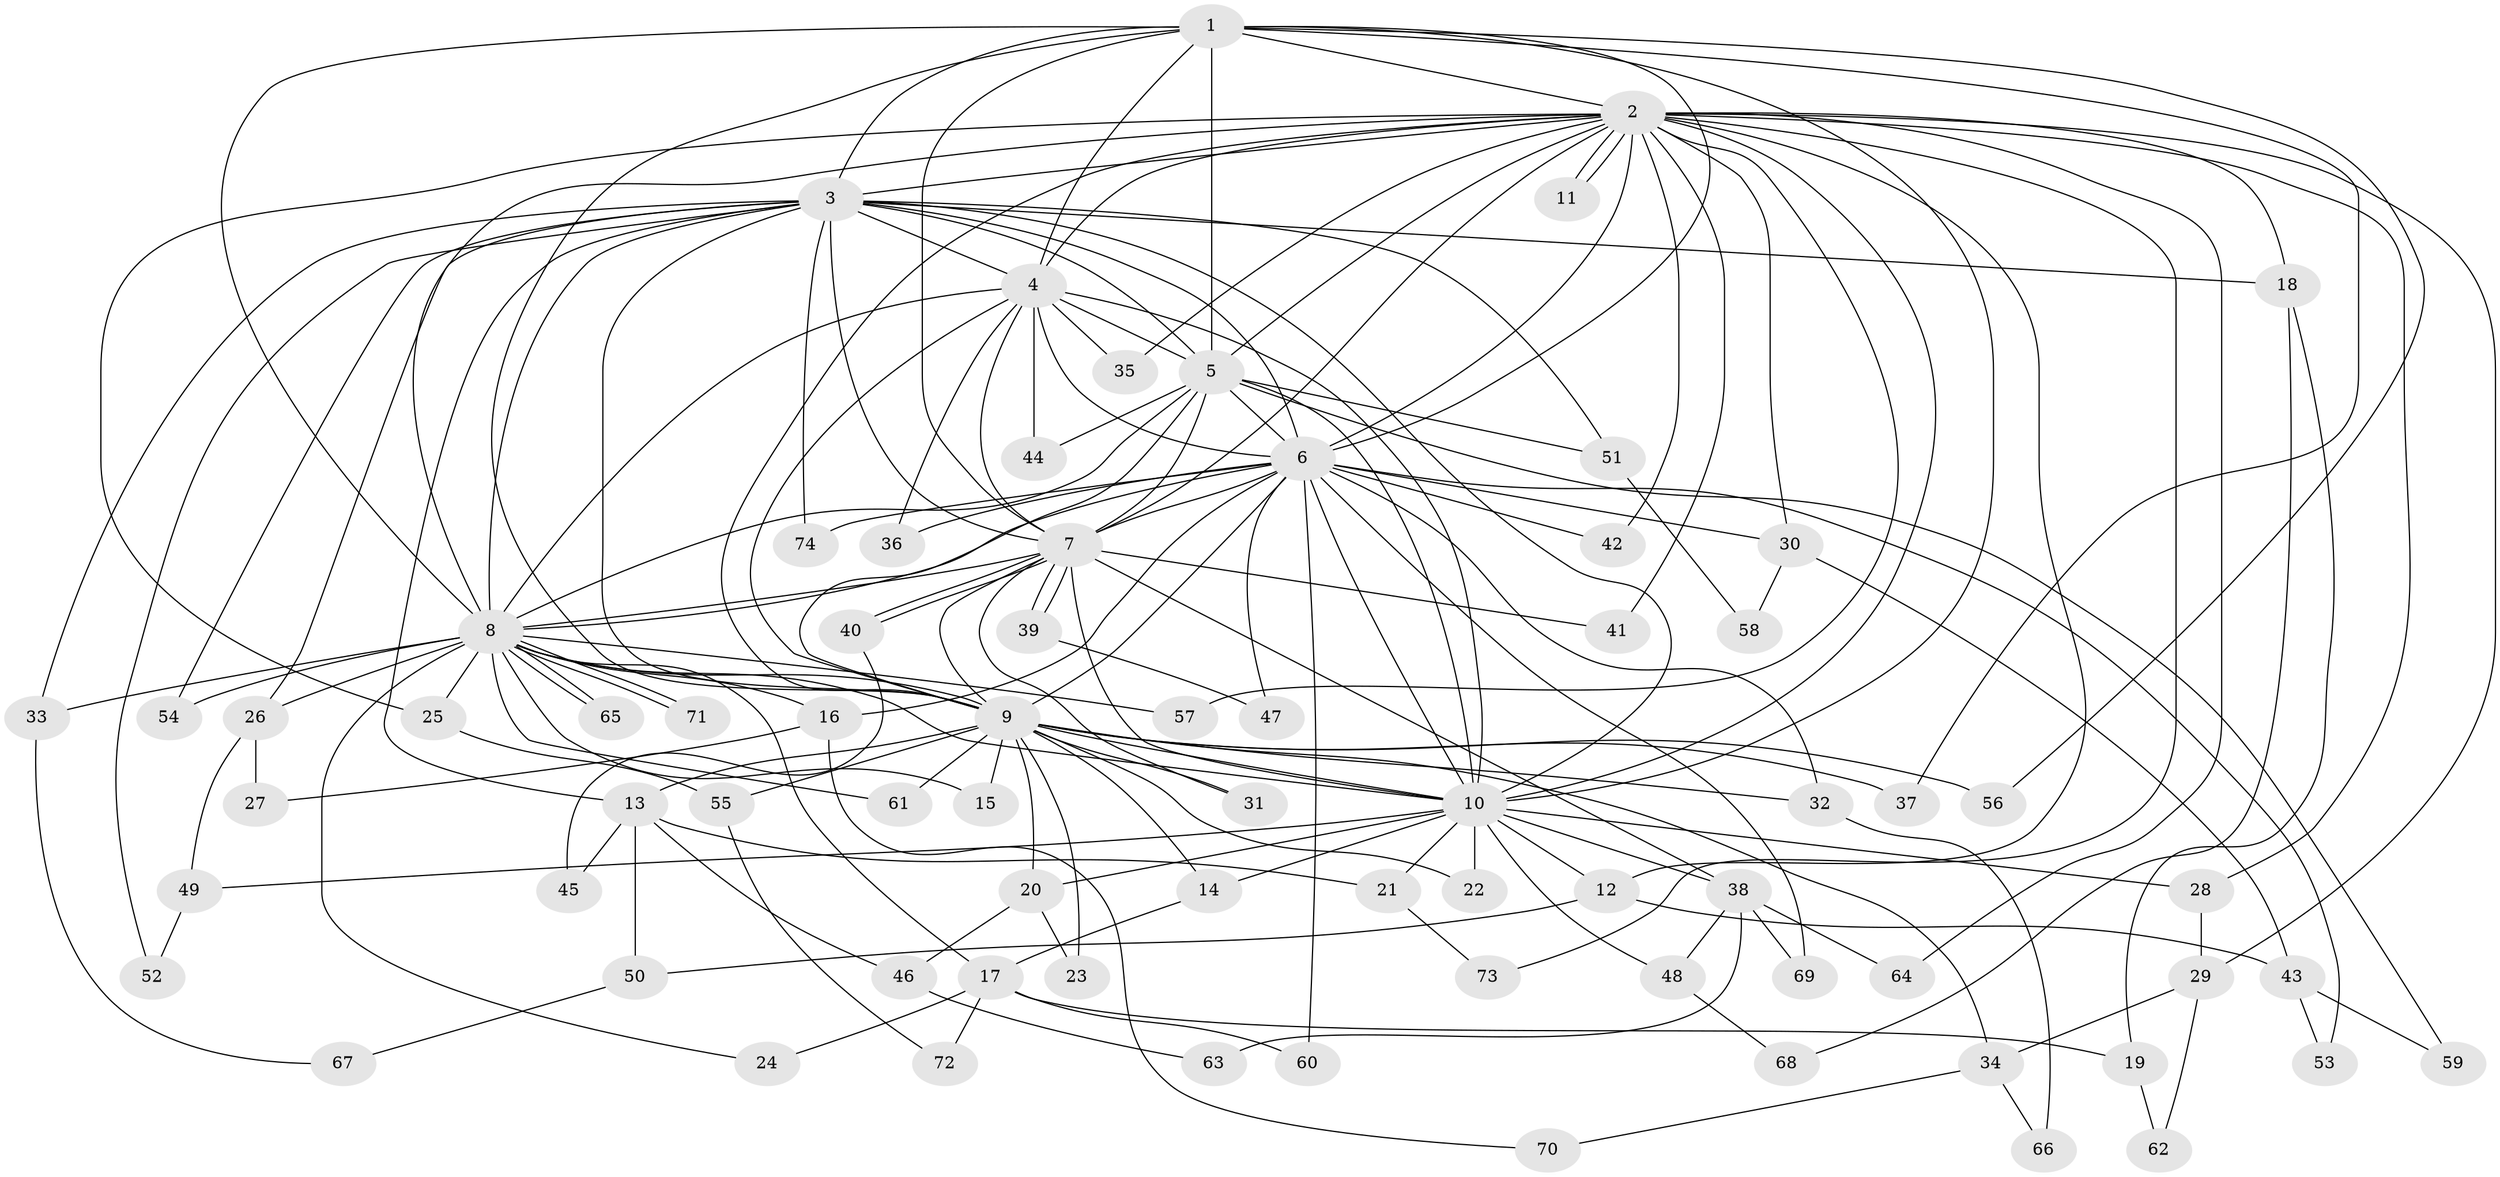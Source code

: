 // coarse degree distribution, {20: 0.034482758620689655, 23: 0.034482758620689655, 7: 0.034482758620689655, 2: 0.3448275862068966, 3: 0.2413793103448276, 5: 0.034482758620689655, 4: 0.13793103448275862, 1: 0.13793103448275862}
// Generated by graph-tools (version 1.1) at 2025/17/03/04/25 18:17:36]
// undirected, 74 vertices, 173 edges
graph export_dot {
graph [start="1"]
  node [color=gray90,style=filled];
  1;
  2;
  3;
  4;
  5;
  6;
  7;
  8;
  9;
  10;
  11;
  12;
  13;
  14;
  15;
  16;
  17;
  18;
  19;
  20;
  21;
  22;
  23;
  24;
  25;
  26;
  27;
  28;
  29;
  30;
  31;
  32;
  33;
  34;
  35;
  36;
  37;
  38;
  39;
  40;
  41;
  42;
  43;
  44;
  45;
  46;
  47;
  48;
  49;
  50;
  51;
  52;
  53;
  54;
  55;
  56;
  57;
  58;
  59;
  60;
  61;
  62;
  63;
  64;
  65;
  66;
  67;
  68;
  69;
  70;
  71;
  72;
  73;
  74;
  1 -- 2;
  1 -- 3;
  1 -- 4;
  1 -- 5;
  1 -- 6;
  1 -- 7;
  1 -- 8;
  1 -- 9;
  1 -- 10;
  1 -- 37;
  1 -- 56;
  2 -- 3;
  2 -- 4;
  2 -- 5;
  2 -- 6;
  2 -- 7;
  2 -- 8;
  2 -- 9;
  2 -- 10;
  2 -- 11;
  2 -- 11;
  2 -- 12;
  2 -- 18;
  2 -- 25;
  2 -- 28;
  2 -- 29;
  2 -- 30;
  2 -- 35;
  2 -- 41;
  2 -- 42;
  2 -- 57;
  2 -- 64;
  2 -- 73;
  3 -- 4;
  3 -- 5;
  3 -- 6;
  3 -- 7;
  3 -- 8;
  3 -- 9;
  3 -- 10;
  3 -- 13;
  3 -- 18;
  3 -- 26;
  3 -- 33;
  3 -- 51;
  3 -- 52;
  3 -- 54;
  3 -- 74;
  4 -- 5;
  4 -- 6;
  4 -- 7;
  4 -- 8;
  4 -- 9;
  4 -- 10;
  4 -- 35;
  4 -- 36;
  4 -- 44;
  5 -- 6;
  5 -- 7;
  5 -- 8;
  5 -- 9;
  5 -- 10;
  5 -- 44;
  5 -- 51;
  5 -- 59;
  6 -- 7;
  6 -- 8;
  6 -- 9;
  6 -- 10;
  6 -- 16;
  6 -- 30;
  6 -- 32;
  6 -- 36;
  6 -- 42;
  6 -- 47;
  6 -- 53;
  6 -- 60;
  6 -- 69;
  6 -- 74;
  7 -- 8;
  7 -- 9;
  7 -- 10;
  7 -- 31;
  7 -- 38;
  7 -- 39;
  7 -- 39;
  7 -- 40;
  7 -- 40;
  7 -- 41;
  8 -- 9;
  8 -- 10;
  8 -- 15;
  8 -- 16;
  8 -- 17;
  8 -- 24;
  8 -- 25;
  8 -- 26;
  8 -- 33;
  8 -- 54;
  8 -- 57;
  8 -- 61;
  8 -- 65;
  8 -- 65;
  8 -- 71;
  8 -- 71;
  9 -- 10;
  9 -- 13;
  9 -- 14;
  9 -- 15;
  9 -- 20;
  9 -- 22;
  9 -- 23;
  9 -- 31;
  9 -- 32;
  9 -- 34;
  9 -- 37;
  9 -- 55;
  9 -- 56;
  9 -- 61;
  10 -- 12;
  10 -- 14;
  10 -- 20;
  10 -- 21;
  10 -- 22;
  10 -- 28;
  10 -- 38;
  10 -- 48;
  10 -- 49;
  12 -- 43;
  12 -- 50;
  13 -- 21;
  13 -- 45;
  13 -- 46;
  13 -- 50;
  14 -- 17;
  16 -- 27;
  16 -- 70;
  17 -- 19;
  17 -- 24;
  17 -- 60;
  17 -- 72;
  18 -- 19;
  18 -- 68;
  19 -- 62;
  20 -- 23;
  20 -- 46;
  21 -- 73;
  25 -- 55;
  26 -- 27;
  26 -- 49;
  28 -- 29;
  29 -- 34;
  29 -- 62;
  30 -- 43;
  30 -- 58;
  32 -- 66;
  33 -- 67;
  34 -- 66;
  34 -- 70;
  38 -- 48;
  38 -- 63;
  38 -- 64;
  38 -- 69;
  39 -- 47;
  40 -- 45;
  43 -- 53;
  43 -- 59;
  46 -- 63;
  48 -- 68;
  49 -- 52;
  50 -- 67;
  51 -- 58;
  55 -- 72;
}

